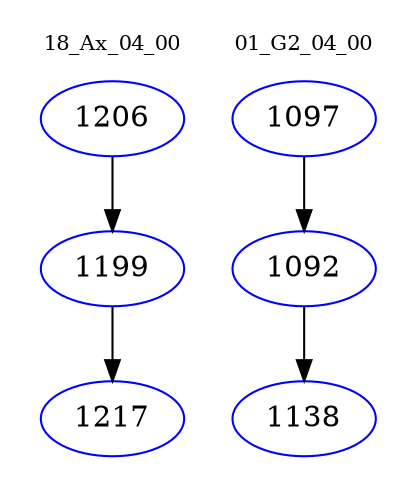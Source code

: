 digraph{
subgraph cluster_0 {
color = white
label = "18_Ax_04_00";
fontsize=10;
T0_1206 [label="1206", color="blue"]
T0_1206 -> T0_1199 [color="black"]
T0_1199 [label="1199", color="blue"]
T0_1199 -> T0_1217 [color="black"]
T0_1217 [label="1217", color="blue"]
}
subgraph cluster_1 {
color = white
label = "01_G2_04_00";
fontsize=10;
T1_1097 [label="1097", color="blue"]
T1_1097 -> T1_1092 [color="black"]
T1_1092 [label="1092", color="blue"]
T1_1092 -> T1_1138 [color="black"]
T1_1138 [label="1138", color="blue"]
}
}
